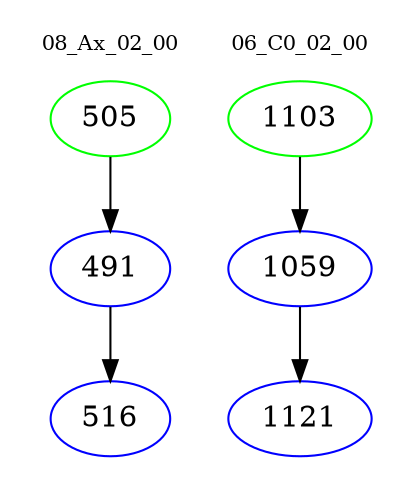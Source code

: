 digraph{
subgraph cluster_0 {
color = white
label = "08_Ax_02_00";
fontsize=10;
T0_505 [label="505", color="green"]
T0_505 -> T0_491 [color="black"]
T0_491 [label="491", color="blue"]
T0_491 -> T0_516 [color="black"]
T0_516 [label="516", color="blue"]
}
subgraph cluster_1 {
color = white
label = "06_C0_02_00";
fontsize=10;
T1_1103 [label="1103", color="green"]
T1_1103 -> T1_1059 [color="black"]
T1_1059 [label="1059", color="blue"]
T1_1059 -> T1_1121 [color="black"]
T1_1121 [label="1121", color="blue"]
}
}
